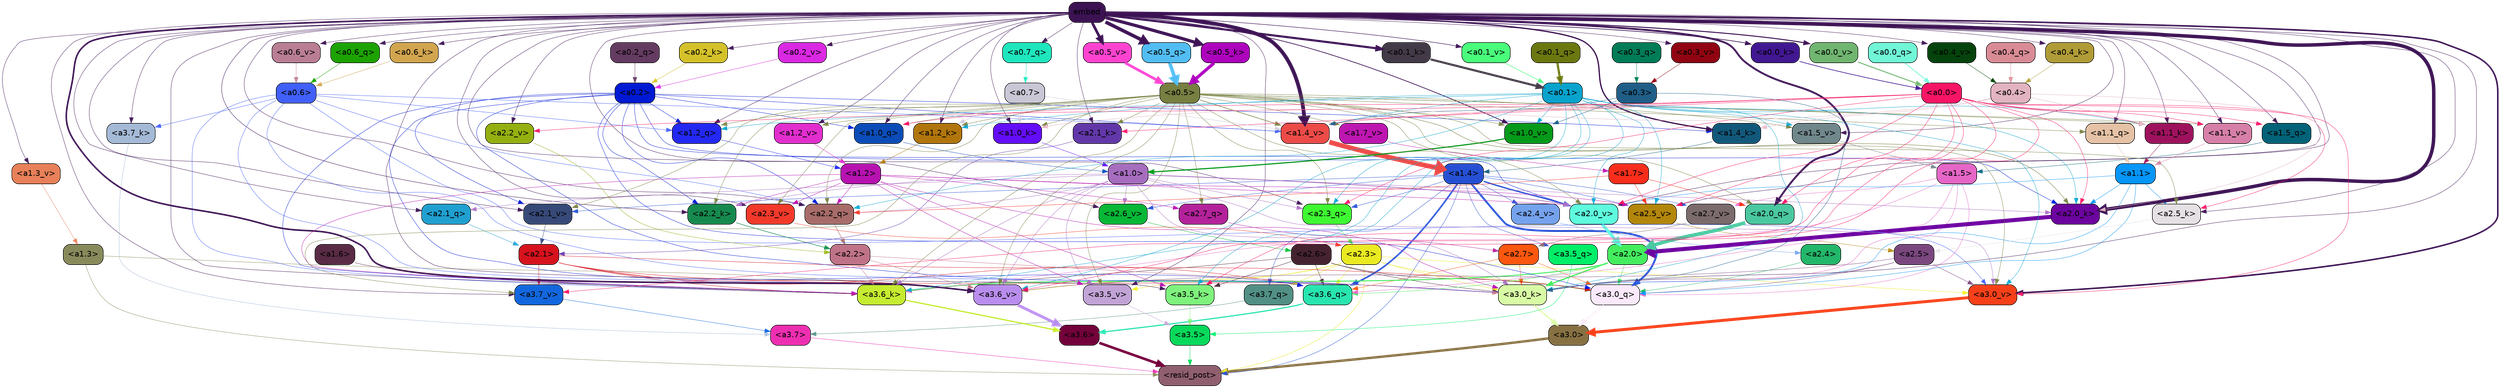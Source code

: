 strict digraph "" {
	graph [bgcolor=transparent,
		layout=dot,
		overlap=false,
		splines=true
	];
	"<a3.7>"	[color=black,
		fillcolor="#ee2eb1",
		fontname=Helvetica,
		shape=box,
		style="filled, rounded"];
	"<resid_post>"	[color=black,
		fillcolor="#8f5e6f",
		fontname=Helvetica,
		shape=box,
		style="filled, rounded"];
	"<a3.7>" -> "<resid_post>"	[color="#ee2eb1",
		penwidth=0.6239100098609924];
	"<a3.6>"	[color=black,
		fillcolor="#73023b",
		fontname=Helvetica,
		shape=box,
		style="filled, rounded"];
	"<a3.6>" -> "<resid_post>"	[color="#73023b",
		penwidth=4.569062113761902];
	"<a3.5>"	[color=black,
		fillcolor="#08d95b",
		fontname=Helvetica,
		shape=box,
		style="filled, rounded"];
	"<a3.5>" -> "<resid_post>"	[color="#08d95b",
		penwidth=0.6];
	"<a3.0>"	[color=black,
		fillcolor="#877143",
		fontname=Helvetica,
		shape=box,
		style="filled, rounded"];
	"<a3.0>" -> "<resid_post>"	[color="#877143",
		penwidth=4.283544182777405];
	"<a2.3>"	[color=black,
		fillcolor="#eaea22",
		fontname=Helvetica,
		shape=box,
		style="filled, rounded"];
	"<a2.3>" -> "<resid_post>"	[color="#eaea22",
		penwidth=0.6];
	"<a3.7_q>"	[color=black,
		fillcolor="#528f84",
		fontname=Helvetica,
		shape=box,
		style="filled, rounded"];
	"<a2.3>" -> "<a3.7_q>"	[color="#eaea22",
		penwidth=0.6];
	"<a3.6_q>"	[color=black,
		fillcolor="#28e5af",
		fontname=Helvetica,
		shape=box,
		style="filled, rounded"];
	"<a2.3>" -> "<a3.6_q>"	[color="#eaea22",
		penwidth=0.6];
	"<a3.0_q>"	[color=black,
		fillcolor="#fae8fb",
		fontname=Helvetica,
		shape=box,
		style="filled, rounded"];
	"<a2.3>" -> "<a3.0_q>"	[color="#eaea22",
		penwidth=0.6];
	"<a3.0_k>"	[color=black,
		fillcolor="#d8fba5",
		fontname=Helvetica,
		shape=box,
		style="filled, rounded"];
	"<a2.3>" -> "<a3.0_k>"	[color="#eaea22",
		penwidth=0.6];
	"<a3.6_v>"	[color=black,
		fillcolor="#b98ded",
		fontname=Helvetica,
		shape=box,
		style="filled, rounded"];
	"<a2.3>" -> "<a3.6_v>"	[color="#eaea22",
		penwidth=0.6];
	"<a3.5_v>"	[color=black,
		fillcolor="#c2a3d6",
		fontname=Helvetica,
		shape=box,
		style="filled, rounded"];
	"<a2.3>" -> "<a3.5_v>"	[color="#eaea22",
		penwidth=0.6];
	"<a3.0_v>"	[color=black,
		fillcolor="#f74019",
		fontname=Helvetica,
		shape=box,
		style="filled, rounded"];
	"<a2.3>" -> "<a3.0_v>"	[color="#eaea22",
		penwidth=0.6];
	"<a1.4>"	[color=black,
		fillcolor="#2650d4",
		fontname=Helvetica,
		shape=box,
		style="filled, rounded"];
	"<a1.4>" -> "<resid_post>"	[color="#2650d4",
		penwidth=0.6];
	"<a1.4>" -> "<a3.7_q>"	[color="#2650d4",
		penwidth=0.6];
	"<a1.4>" -> "<a3.6_q>"	[color="#2650d4",
		penwidth=2.7934007048606873];
	"<a3.5_q>"	[color=black,
		fillcolor="#01ee68",
		fontname=Helvetica,
		shape=box,
		style="filled, rounded"];
	"<a1.4>" -> "<a3.5_q>"	[color="#2650d4",
		penwidth=0.6];
	"<a1.4>" -> "<a3.0_q>"	[color="#2650d4",
		penwidth=3.340754985809326];
	"<a2.3_q>"	[color=black,
		fillcolor="#3ef832",
		fontname=Helvetica,
		shape=box,
		style="filled, rounded"];
	"<a1.4>" -> "<a2.3_q>"	[color="#2650d4",
		penwidth=0.6];
	"<a2.7_v>"	[color=black,
		fillcolor="#7b6b6d",
		fontname=Helvetica,
		shape=box,
		style="filled, rounded"];
	"<a1.4>" -> "<a2.7_v>"	[color="#2650d4",
		penwidth=0.6];
	"<a2.6_v>"	[color=black,
		fillcolor="#08b736",
		fontname=Helvetica,
		shape=box,
		style="filled, rounded"];
	"<a1.4>" -> "<a2.6_v>"	[color="#2650d4",
		penwidth=0.6];
	"<a2.5_v>"	[color=black,
		fillcolor="#b3860c",
		fontname=Helvetica,
		shape=box,
		style="filled, rounded"];
	"<a1.4>" -> "<a2.5_v>"	[color="#2650d4",
		penwidth=0.6];
	"<a2.4_v>"	[color=black,
		fillcolor="#75a2ed",
		fontname=Helvetica,
		shape=box,
		style="filled, rounded"];
	"<a1.4>" -> "<a2.4_v>"	[color="#2650d4",
		penwidth=0.6];
	"<a2.1_v>"	[color=black,
		fillcolor="#374978",
		fontname=Helvetica,
		shape=box,
		style="filled, rounded"];
	"<a1.4>" -> "<a2.1_v>"	[color="#2650d4",
		penwidth=0.6];
	"<a2.0_v>"	[color=black,
		fillcolor="#5efbde",
		fontname=Helvetica,
		shape=box,
		style="filled, rounded"];
	"<a1.4>" -> "<a2.0_v>"	[color="#2650d4",
		penwidth=2.268759250640869];
	"<a1.3>"	[color=black,
		fillcolor="#888a5b",
		fontname=Helvetica,
		shape=box,
		style="filled, rounded"];
	"<a1.3>" -> "<resid_post>"	[color="#888a5b",
		penwidth=0.6];
	"<a1.3>" -> "<a3.6_v>"	[color="#888a5b",
		penwidth=0.6];
	"<a3.7_q>" -> "<a3.7>"	[color="#528f84",
		penwidth=0.6];
	"<a3.6_q>" -> "<a3.6>"	[color="#28e5af",
		penwidth=2.0347584784030914];
	"<a3.5_q>" -> "<a3.5>"	[color="#01ee68",
		penwidth=0.6];
	"<a3.0_q>" -> "<a3.0>"	[color="#fae8fb",
		penwidth=2.8635367155075073];
	"<a3.7_k>"	[color=black,
		fillcolor="#a4b9d6",
		fontname=Helvetica,
		shape=box,
		style="filled, rounded"];
	"<a3.7_k>" -> "<a3.7>"	[color="#a4b9d6",
		penwidth=0.6];
	"<a3.6_k>"	[color=black,
		fillcolor="#c6ec31",
		fontname=Helvetica,
		shape=box,
		style="filled, rounded"];
	"<a3.6_k>" -> "<a3.6>"	[color="#c6ec31",
		penwidth=2.1760786175727844];
	"<a3.5_k>"	[color=black,
		fillcolor="#7ef27c",
		fontname=Helvetica,
		shape=box,
		style="filled, rounded"];
	"<a3.5_k>" -> "<a3.5>"	[color="#7ef27c",
		penwidth=0.6];
	"<a3.0_k>" -> "<a3.0>"	[color="#d8fba5",
		penwidth=2.632905662059784];
	"<a3.7_v>"	[color=black,
		fillcolor="#1267de",
		fontname=Helvetica,
		shape=box,
		style="filled, rounded"];
	"<a3.7_v>" -> "<a3.7>"	[color="#1267de",
		penwidth=0.6];
	"<a3.6_v>" -> "<a3.6>"	[color="#b98ded",
		penwidth=4.981305837631226];
	"<a3.5_v>" -> "<a3.5>"	[color="#c2a3d6",
		penwidth=0.6];
	"<a3.0_v>" -> "<a3.0>"	[color="#f74019",
		penwidth=5.168330669403076];
	"<a2.7>"	[color=black,
		fillcolor="#fb570e",
		fontname=Helvetica,
		shape=box,
		style="filled, rounded"];
	"<a2.7>" -> "<a3.6_q>"	[color="#fb570e",
		penwidth=0.6];
	"<a2.7>" -> "<a3.0_q>"	[color="#fb570e",
		penwidth=0.6];
	"<a2.7>" -> "<a3.0_k>"	[color="#fb570e",
		penwidth=0.6];
	"<a2.6>"	[color=black,
		fillcolor="#45222f",
		fontname=Helvetica,
		shape=box,
		style="filled, rounded"];
	"<a2.6>" -> "<a3.6_q>"	[color="#45222f",
		penwidth=0.6];
	"<a2.6>" -> "<a3.0_q>"	[color="#45222f",
		penwidth=0.6];
	"<a2.6>" -> "<a3.6_k>"	[color="#45222f",
		penwidth=0.6];
	"<a2.6>" -> "<a3.5_k>"	[color="#45222f",
		penwidth=0.6];
	"<a2.6>" -> "<a3.0_k>"	[color="#45222f",
		penwidth=0.6];
	"<a2.1>"	[color=black,
		fillcolor="#d6121d",
		fontname=Helvetica,
		shape=box,
		style="filled, rounded"];
	"<a2.1>" -> "<a3.6_q>"	[color="#d6121d",
		penwidth=0.6];
	"<a2.1>" -> "<a3.0_q>"	[color="#d6121d",
		penwidth=0.6];
	"<a2.1>" -> "<a3.6_k>"	[color="#d6121d",
		penwidth=0.6];
	"<a2.1>" -> "<a3.0_k>"	[color="#d6121d",
		penwidth=0.6];
	"<a2.1>" -> "<a3.7_v>"	[color="#d6121d",
		penwidth=0.6];
	"<a2.1>" -> "<a3.6_v>"	[color="#d6121d",
		penwidth=0.6];
	"<a2.0>"	[color=black,
		fillcolor="#44ec5e",
		fontname=Helvetica,
		shape=box,
		style="filled, rounded"];
	"<a2.0>" -> "<a3.6_q>"	[color="#44ec5e",
		penwidth=0.6];
	"<a2.0>" -> "<a3.0_q>"	[color="#44ec5e",
		penwidth=0.6];
	"<a2.0>" -> "<a3.6_k>"	[color="#44ec5e",
		penwidth=1.6382827460765839];
	"<a2.0>" -> "<a3.0_k>"	[color="#44ec5e",
		penwidth=2.161143198609352];
	"<a1.5>"	[color=black,
		fillcolor="#e566c6",
		fontname=Helvetica,
		shape=box,
		style="filled, rounded"];
	"<a1.5>" -> "<a3.6_q>"	[color="#e566c6",
		penwidth=0.6];
	"<a1.5>" -> "<a3.0_q>"	[color="#e566c6",
		penwidth=0.6];
	"<a1.5>" -> "<a3.6_k>"	[color="#e566c6",
		penwidth=0.6];
	"<a1.5>" -> "<a3.0_k>"	[color="#e566c6",
		penwidth=0.6];
	"<a1.5>" -> "<a2.7_v>"	[color="#e566c6",
		penwidth=0.6];
	"<a0.2>"	[color=black,
		fillcolor="#0019d3",
		fontname=Helvetica,
		shape=box,
		style="filled, rounded"];
	"<a0.2>" -> "<a3.6_q>"	[color="#0019d3",
		penwidth=0.6];
	"<a0.2>" -> "<a3.0_q>"	[color="#0019d3",
		penwidth=0.6];
	"<a0.2>" -> "<a3.6_k>"	[color="#0019d3",
		penwidth=0.6];
	"<a0.2>" -> "<a3.0_k>"	[color="#0019d3",
		penwidth=0.6];
	"<a2.2_q>"	[color=black,
		fillcolor="#a76c69",
		fontname=Helvetica,
		shape=box,
		style="filled, rounded"];
	"<a0.2>" -> "<a2.2_q>"	[color="#0019d3",
		penwidth=0.6];
	"<a2.2_k>"	[color=black,
		fillcolor="#168a4e",
		fontname=Helvetica,
		shape=box,
		style="filled, rounded"];
	"<a0.2>" -> "<a2.2_k>"	[color="#0019d3",
		penwidth=0.6];
	"<a2.0_k>"	[color=black,
		fillcolor="#6c049f",
		fontname=Helvetica,
		shape=box,
		style="filled, rounded"];
	"<a0.2>" -> "<a2.0_k>"	[color="#0019d3",
		penwidth=0.6];
	"<a0.2>" -> "<a2.1_v>"	[color="#0019d3",
		penwidth=0.6];
	"<a0.2>" -> "<a2.0_v>"	[color="#0019d3",
		penwidth=0.6];
	"<a1.2_q>"	[color=black,
		fillcolor="#2328f2",
		fontname=Helvetica,
		shape=box,
		style="filled, rounded"];
	"<a0.2>" -> "<a1.2_q>"	[color="#0019d3",
		penwidth=0.6];
	"<a1.0_q>"	[color=black,
		fillcolor="#0b4cb8",
		fontname=Helvetica,
		shape=box,
		style="filled, rounded"];
	"<a0.2>" -> "<a1.0_q>"	[color="#0019d3",
		penwidth=0.6];
	"<a1.4_k>"	[color=black,
		fillcolor="#12587b",
		fontname=Helvetica,
		shape=box,
		style="filled, rounded"];
	"<a0.2>" -> "<a1.4_k>"	[color="#0019d3",
		penwidth=0.6];
	"<a1.4_v>"	[color=black,
		fillcolor="#ec4b48",
		fontname=Helvetica,
		shape=box,
		style="filled, rounded"];
	"<a0.2>" -> "<a1.4_v>"	[color="#0019d3",
		penwidth=0.6];
	"<a2.5>"	[color=black,
		fillcolor="#7a477f",
		fontname=Helvetica,
		shape=box,
		style="filled, rounded"];
	"<a2.5>" -> "<a3.0_q>"	[color="#7a477f",
		penwidth=0.6];
	"<a2.5>" -> "<a3.0_k>"	[color="#7a477f",
		penwidth=0.6];
	"<a2.5>" -> "<a3.6_v>"	[color="#7a477f",
		penwidth=0.6];
	"<a2.5>" -> "<a3.0_v>"	[color="#7a477f",
		penwidth=0.6];
	"<a2.4>"	[color=black,
		fillcolor="#22b76a",
		fontname=Helvetica,
		shape=box,
		style="filled, rounded"];
	"<a2.4>" -> "<a3.0_q>"	[color="#22b76a",
		penwidth=0.6];
	"<a1.1>"	[color=black,
		fillcolor="#0695f8",
		fontname=Helvetica,
		shape=box,
		style="filled, rounded"];
	"<a1.1>" -> "<a3.0_q>"	[color="#0695f8",
		penwidth=0.6];
	"<a1.1>" -> "<a3.0_k>"	[color="#0695f8",
		penwidth=0.6];
	"<a2.5_k>"	[color=black,
		fillcolor="#e5e0e3",
		fontname=Helvetica,
		shape=box,
		style="filled, rounded"];
	"<a1.1>" -> "<a2.5_k>"	[color="#0695f8",
		penwidth=0.6];
	"<a1.1>" -> "<a2.0_k>"	[color="#0695f8",
		penwidth=0.6];
	"<a1.1>" -> "<a2.0_v>"	[color="#0695f8",
		penwidth=0.6];
	"<a0.6>"	[color=black,
		fillcolor="#415ff9",
		fontname=Helvetica,
		shape=box,
		style="filled, rounded"];
	"<a0.6>" -> "<a3.7_k>"	[color="#415ff9",
		penwidth=0.6];
	"<a0.6>" -> "<a3.6_k>"	[color="#415ff9",
		penwidth=0.6];
	"<a0.6>" -> "<a3.0_k>"	[color="#415ff9",
		penwidth=0.6];
	"<a0.6>" -> "<a3.6_v>"	[color="#415ff9",
		penwidth=0.6];
	"<a0.6>" -> "<a3.0_v>"	[color="#415ff9",
		penwidth=0.6];
	"<a0.6>" -> "<a2.2_q>"	[color="#415ff9",
		penwidth=0.6];
	"<a0.6>" -> "<a1.2_q>"	[color="#415ff9",
		penwidth=0.6];
	"<a0.6>" -> "<a1.4_v>"	[color="#415ff9",
		penwidth=0.6];
	embed	[color=black,
		fillcolor="#3c1253",
		fontname=Helvetica,
		shape=box,
		style="filled, rounded"];
	embed -> "<a3.7_k>"	[color="#3c1253",
		penwidth=0.6];
	embed -> "<a3.6_k>"	[color="#3c1253",
		penwidth=0.6];
	embed -> "<a3.5_k>"	[color="#3c1253",
		penwidth=0.6];
	embed -> "<a3.0_k>"	[color="#3c1253",
		penwidth=0.6];
	embed -> "<a3.7_v>"	[color="#3c1253",
		penwidth=0.6];
	embed -> "<a3.6_v>"	[color="#3c1253",
		penwidth=2.7825746536254883];
	embed -> "<a3.5_v>"	[color="#3c1253",
		penwidth=0.6];
	embed -> "<a3.0_v>"	[color="#3c1253",
		penwidth=2.6950180530548096];
	embed -> "<a2.3_q>"	[color="#3c1253",
		penwidth=0.6];
	embed -> "<a2.2_q>"	[color="#3c1253",
		penwidth=0.6];
	"<a2.1_q>"	[color=black,
		fillcolor="#20a0d0",
		fontname=Helvetica,
		shape=box,
		style="filled, rounded"];
	embed -> "<a2.1_q>"	[color="#3c1253",
		penwidth=0.6];
	"<a2.0_q>"	[color=black,
		fillcolor="#4ac8a0",
		fontname=Helvetica,
		shape=box,
		style="filled, rounded"];
	embed -> "<a2.0_q>"	[color="#3c1253",
		penwidth=3.305941343307495];
	embed -> "<a2.5_k>"	[color="#3c1253",
		penwidth=0.6];
	embed -> "<a2.2_k>"	[color="#3c1253",
		penwidth=0.6698317527770996];
	"<a2.1_k>"	[color=black,
		fillcolor="#6237a9",
		fontname=Helvetica,
		shape=box,
		style="filled, rounded"];
	embed -> "<a2.1_k>"	[color="#3c1253",
		penwidth=0.6];
	embed -> "<a2.0_k>"	[color="#3c1253",
		penwidth=6.12570995092392];
	embed -> "<a2.6_v>"	[color="#3c1253",
		penwidth=0.6];
	embed -> "<a2.5_v>"	[color="#3c1253",
		penwidth=0.6];
	"<a2.3_v>"	[color=black,
		fillcolor="#f2392a",
		fontname=Helvetica,
		shape=box,
		style="filled, rounded"];
	embed -> "<a2.3_v>"	[color="#3c1253",
		penwidth=0.6];
	"<a2.2_v>"	[color=black,
		fillcolor="#94af10",
		fontname=Helvetica,
		shape=box,
		style="filled, rounded"];
	embed -> "<a2.2_v>"	[color="#3c1253",
		penwidth=0.6];
	embed -> "<a2.1_v>"	[color="#3c1253",
		penwidth=0.6];
	embed -> "<a2.0_v>"	[color="#3c1253",
		penwidth=0.6];
	"<a1.5_q>"	[color=black,
		fillcolor="#016278",
		fontname=Helvetica,
		shape=box,
		style="filled, rounded"];
	embed -> "<a1.5_q>"	[color="#3c1253",
		penwidth=0.6];
	embed -> "<a1.2_q>"	[color="#3c1253",
		penwidth=0.6087074279785156];
	"<a1.1_q>"	[color=black,
		fillcolor="#e5c2a5",
		fontname=Helvetica,
		shape=box,
		style="filled, rounded"];
	embed -> "<a1.1_q>"	[color="#3c1253",
		penwidth=0.6];
	embed -> "<a1.0_q>"	[color="#3c1253",
		penwidth=0.6];
	embed -> "<a1.4_k>"	[color="#3c1253",
		penwidth=2.1858973503112793];
	"<a1.2_k>"	[color=black,
		fillcolor="#b0750c",
		fontname=Helvetica,
		shape=box,
		style="filled, rounded"];
	embed -> "<a1.2_k>"	[color="#3c1253",
		penwidth=0.6];
	"<a1.1_k>"	[color=black,
		fillcolor="#9e125d",
		fontname=Helvetica,
		shape=box,
		style="filled, rounded"];
	embed -> "<a1.1_k>"	[color="#3c1253",
		penwidth=0.6];
	"<a1.0_k>"	[color=black,
		fillcolor="#630df8",
		fontname=Helvetica,
		shape=box,
		style="filled, rounded"];
	embed -> "<a1.0_k>"	[color="#3c1253",
		penwidth=0.6];
	"<a1.5_v>"	[color=black,
		fillcolor="#70878b",
		fontname=Helvetica,
		shape=box,
		style="filled, rounded"];
	embed -> "<a1.5_v>"	[color="#3c1253",
		penwidth=0.6];
	embed -> "<a1.4_v>"	[color="#3c1253",
		penwidth=6.590077131986618];
	"<a1.3_v>"	[color=black,
		fillcolor="#e88059",
		fontname=Helvetica,
		shape=box,
		style="filled, rounded"];
	embed -> "<a1.3_v>"	[color="#3c1253",
		penwidth=0.6];
	"<a1.2_v>"	[color=black,
		fillcolor="#e22ece",
		fontname=Helvetica,
		shape=box,
		style="filled, rounded"];
	embed -> "<a1.2_v>"	[color="#3c1253",
		penwidth=0.6];
	"<a1.1_v>"	[color=black,
		fillcolor="#d67fa8",
		fontname=Helvetica,
		shape=box,
		style="filled, rounded"];
	embed -> "<a1.1_v>"	[color="#3c1253",
		penwidth=0.6];
	"<a1.0_v>"	[color=black,
		fillcolor="#059a19",
		fontname=Helvetica,
		shape=box,
		style="filled, rounded"];
	embed -> "<a1.0_v>"	[color="#3c1253",
		penwidth=1.2076449394226074];
	"<a0.7_q>"	[color=black,
		fillcolor="#1ee6bd",
		fontname=Helvetica,
		shape=box,
		style="filled, rounded"];
	embed -> "<a0.7_q>"	[color="#3c1253",
		penwidth=0.6];
	"<a0.6_q>"	[color=black,
		fillcolor="#1ca301",
		fontname=Helvetica,
		shape=box,
		style="filled, rounded"];
	embed -> "<a0.6_q>"	[color="#3c1253",
		penwidth=0.6];
	"<a0.5_q>"	[color=black,
		fillcolor="#52bdf2",
		fontname=Helvetica,
		shape=box,
		style="filled, rounded"];
	embed -> "<a0.5_q>"	[color="#3c1253",
		penwidth=6.156635761260986];
	"<a0.6_k>"	[color=black,
		fillcolor="#d2a54f",
		fontname=Helvetica,
		shape=box,
		style="filled, rounded"];
	embed -> "<a0.6_k>"	[color="#3c1253",
		penwidth=0.6];
	"<a0.5_k>"	[color=black,
		fillcolor="#ad03bd",
		fontname=Helvetica,
		shape=box,
		style="filled, rounded"];
	embed -> "<a0.5_k>"	[color="#3c1253",
		penwidth=5.610821008682251];
	"<a0.4_k>"	[color=black,
		fillcolor="#b09c37",
		fontname=Helvetica,
		shape=box,
		style="filled, rounded"];
	embed -> "<a0.4_k>"	[color="#3c1253",
		penwidth=0.6];
	"<a0.2_k>"	[color=black,
		fillcolor="#d4c12a",
		fontname=Helvetica,
		shape=box,
		style="filled, rounded"];
	embed -> "<a0.2_k>"	[color="#3c1253",
		penwidth=0.6];
	"<a0.1_k>"	[color=black,
		fillcolor="#433a47",
		fontname=Helvetica,
		shape=box,
		style="filled, rounded"];
	embed -> "<a0.1_k>"	[color="#3c1253",
		penwidth=3.7429871559143066];
	"<a0.0_k>"	[color=black,
		fillcolor="#411792",
		fontname=Helvetica,
		shape=box,
		style="filled, rounded"];
	embed -> "<a0.0_k>"	[color="#3c1253",
		penwidth=1.106738567352295];
	"<a0.6_v>"	[color=black,
		fillcolor="#ba7e94",
		fontname=Helvetica,
		shape=box,
		style="filled, rounded"];
	embed -> "<a0.6_v>"	[color="#3c1253",
		penwidth=0.6];
	"<a0.5_v>"	[color=black,
		fillcolor="#fe43d0",
		fontname=Helvetica,
		shape=box,
		style="filled, rounded"];
	embed -> "<a0.5_v>"	[color="#3c1253",
		penwidth=4.663905620574951];
	"<a0.4_v>"	[color=black,
		fillcolor="#05430c",
		fontname=Helvetica,
		shape=box,
		style="filled, rounded"];
	embed -> "<a0.4_v>"	[color="#3c1253",
		penwidth=0.6];
	"<a0.3_v>"	[color=black,
		fillcolor="#900511",
		fontname=Helvetica,
		shape=box,
		style="filled, rounded"];
	embed -> "<a0.3_v>"	[color="#3c1253",
		penwidth=0.6];
	"<a0.2_v>"	[color=black,
		fillcolor="#da28e3",
		fontname=Helvetica,
		shape=box,
		style="filled, rounded"];
	embed -> "<a0.2_v>"	[color="#3c1253",
		penwidth=0.6];
	"<a0.1_v>"	[color=black,
		fillcolor="#49fd7b",
		fontname=Helvetica,
		shape=box,
		style="filled, rounded"];
	embed -> "<a0.1_v>"	[color="#3c1253",
		penwidth=0.8192043304443359];
	"<a0.0_v>"	[color=black,
		fillcolor="#70b570",
		fontname=Helvetica,
		shape=box,
		style="filled, rounded"];
	embed -> "<a0.0_v>"	[color="#3c1253",
		penwidth=1.706191062927246];
	"<a2.2>"	[color=black,
		fillcolor="#c07388",
		fontname=Helvetica,
		shape=box,
		style="filled, rounded"];
	"<a2.2>" -> "<a3.6_k>"	[color="#c07388",
		penwidth=0.6];
	"<a2.2>" -> "<a3.0_k>"	[color="#c07388",
		penwidth=0.6];
	"<a2.2>" -> "<a3.6_v>"	[color="#c07388",
		penwidth=0.6];
	"<a1.6>"	[color=black,
		fillcolor="#592b45",
		fontname=Helvetica,
		shape=box,
		style="filled, rounded"];
	"<a1.6>" -> "<a3.6_k>"	[color="#592b45",
		penwidth=0.6];
	"<a1.2>"	[color=black,
		fillcolor="#b712b0",
		fontname=Helvetica,
		shape=box,
		style="filled, rounded"];
	"<a1.2>" -> "<a3.6_k>"	[color="#b712b0",
		penwidth=0.6];
	"<a1.2>" -> "<a3.5_k>"	[color="#b712b0",
		penwidth=0.6];
	"<a1.2>" -> "<a3.0_k>"	[color="#b712b0",
		penwidth=0.6];
	"<a1.2>" -> "<a3.5_v>"	[color="#b712b0",
		penwidth=0.6];
	"<a2.7_q>"	[color=black,
		fillcolor="#b4229b",
		fontname=Helvetica,
		shape=box,
		style="filled, rounded"];
	"<a1.2>" -> "<a2.7_q>"	[color="#b712b0",
		penwidth=0.6];
	"<a1.2>" -> "<a2.2_q>"	[color="#b712b0",
		penwidth=0.6];
	"<a1.2>" -> "<a2.2_k>"	[color="#b712b0",
		penwidth=0.6];
	"<a1.2>" -> "<a2.5_v>"	[color="#b712b0",
		penwidth=0.6];
	"<a1.2>" -> "<a2.3_v>"	[color="#b712b0",
		penwidth=0.6];
	"<a1.2>" -> "<a2.0_v>"	[color="#b712b0",
		penwidth=0.6];
	"<a1.0>"	[color=black,
		fillcolor="#a66dbf",
		fontname=Helvetica,
		shape=box,
		style="filled, rounded"];
	"<a1.0>" -> "<a3.6_k>"	[color="#a66dbf",
		penwidth=0.6];
	"<a1.0>" -> "<a3.0_k>"	[color="#a66dbf",
		penwidth=0.6];
	"<a1.0>" -> "<a3.6_v>"	[color="#a66dbf",
		penwidth=0.6];
	"<a1.0>" -> "<a3.5_v>"	[color="#a66dbf",
		penwidth=0.6];
	"<a1.0>" -> "<a3.0_v>"	[color="#a66dbf",
		penwidth=0.6];
	"<a1.0>" -> "<a2.3_q>"	[color="#a66dbf",
		penwidth=0.6];
	"<a1.0>" -> "<a2.2_q>"	[color="#a66dbf",
		penwidth=0.6];
	"<a1.0>" -> "<a2.1_q>"	[color="#a66dbf",
		penwidth=0.6];
	"<a1.0>" -> "<a2.2_k>"	[color="#a66dbf",
		penwidth=0.6];
	"<a1.0>" -> "<a2.0_k>"	[color="#a66dbf",
		penwidth=0.6];
	"<a1.0>" -> "<a2.6_v>"	[color="#a66dbf",
		penwidth=0.6];
	"<a1.0>" -> "<a2.0_v>"	[color="#a66dbf",
		penwidth=1.2213096618652344];
	"<a0.5>"	[color=black,
		fillcolor="#777f41",
		fontname=Helvetica,
		shape=box,
		style="filled, rounded"];
	"<a0.5>" -> "<a3.6_k>"	[color="#777f41",
		penwidth=0.6];
	"<a0.5>" -> "<a3.7_v>"	[color="#777f41",
		penwidth=0.6];
	"<a0.5>" -> "<a3.6_v>"	[color="#777f41",
		penwidth=0.6];
	"<a0.5>" -> "<a3.5_v>"	[color="#777f41",
		penwidth=0.6];
	"<a0.5>" -> "<a3.0_v>"	[color="#777f41",
		penwidth=0.6];
	"<a0.5>" -> "<a2.7_q>"	[color="#777f41",
		penwidth=0.6];
	"<a0.5>" -> "<a2.3_q>"	[color="#777f41",
		penwidth=0.6];
	"<a0.5>" -> "<a2.2_q>"	[color="#777f41",
		penwidth=0.6];
	"<a0.5>" -> "<a2.0_q>"	[color="#777f41",
		penwidth=0.6];
	"<a0.5>" -> "<a2.5_k>"	[color="#777f41",
		penwidth=0.6];
	"<a0.5>" -> "<a2.2_k>"	[color="#777f41",
		penwidth=0.6];
	"<a0.5>" -> "<a2.1_k>"	[color="#777f41",
		penwidth=0.6];
	"<a0.5>" -> "<a2.0_k>"	[color="#777f41",
		penwidth=0.6900839805603027];
	"<a0.5>" -> "<a2.3_v>"	[color="#777f41",
		penwidth=0.6];
	"<a0.5>" -> "<a2.1_v>"	[color="#777f41",
		penwidth=0.6];
	"<a0.5>" -> "<a2.0_v>"	[color="#777f41",
		penwidth=0.6];
	"<a0.5>" -> "<a1.2_q>"	[color="#777f41",
		penwidth=0.6];
	"<a0.5>" -> "<a1.1_q>"	[color="#777f41",
		penwidth=0.6];
	"<a0.5>" -> "<a1.0_q>"	[color="#777f41",
		penwidth=0.6];
	"<a0.5>" -> "<a1.2_k>"	[color="#777f41",
		penwidth=0.6];
	"<a0.5>" -> "<a1.1_k>"	[color="#777f41",
		penwidth=0.6];
	"<a0.5>" -> "<a1.0_k>"	[color="#777f41",
		penwidth=0.6];
	"<a1.7_v>"	[color=black,
		fillcolor="#be16b1",
		fontname=Helvetica,
		shape=box,
		style="filled, rounded"];
	"<a0.5>" -> "<a1.7_v>"	[color="#777f41",
		penwidth=0.6];
	"<a0.5>" -> "<a1.5_v>"	[color="#777f41",
		penwidth=0.6];
	"<a0.5>" -> "<a1.4_v>"	[color="#777f41",
		penwidth=0.9985027313232422];
	"<a0.5>" -> "<a1.2_v>"	[color="#777f41",
		penwidth=0.6];
	"<a0.5>" -> "<a1.1_v>"	[color="#777f41",
		penwidth=0.6];
	"<a0.5>" -> "<a1.0_v>"	[color="#777f41",
		penwidth=0.6];
	"<a0.1>"	[color=black,
		fillcolor="#08a3cd",
		fontname=Helvetica,
		shape=box,
		style="filled, rounded"];
	"<a0.1>" -> "<a3.6_k>"	[color="#08a3cd",
		penwidth=0.6];
	"<a0.1>" -> "<a3.5_k>"	[color="#08a3cd",
		penwidth=0.6];
	"<a0.1>" -> "<a3.0_k>"	[color="#08a3cd",
		penwidth=0.6];
	"<a0.1>" -> "<a3.6_v>"	[color="#08a3cd",
		penwidth=0.6];
	"<a0.1>" -> "<a3.0_v>"	[color="#08a3cd",
		penwidth=0.6];
	"<a0.1>" -> "<a2.3_q>"	[color="#08a3cd",
		penwidth=0.6];
	"<a0.1>" -> "<a2.2_q>"	[color="#08a3cd",
		penwidth=0.6];
	"<a0.1>" -> "<a2.0_k>"	[color="#08a3cd",
		penwidth=0.6];
	"<a0.1>" -> "<a2.5_v>"	[color="#08a3cd",
		penwidth=0.6];
	"<a0.1>" -> "<a2.0_v>"	[color="#08a3cd",
		penwidth=0.6];
	"<a0.1>" -> "<a1.2_q>"	[color="#08a3cd",
		penwidth=0.6218185424804688];
	"<a0.1>" -> "<a1.2_k>"	[color="#08a3cd",
		penwidth=0.6];
	"<a0.1>" -> "<a1.1_k>"	[color="#08a3cd",
		penwidth=0.6];
	"<a0.1>" -> "<a1.5_v>"	[color="#08a3cd",
		penwidth=0.6];
	"<a0.1>" -> "<a1.4_v>"	[color="#08a3cd",
		penwidth=0.6];
	"<a0.1>" -> "<a1.0_v>"	[color="#08a3cd",
		penwidth=0.6];
	"<a0.0>"	[color=black,
		fillcolor="#f71464",
		fontname=Helvetica,
		shape=box,
		style="filled, rounded"];
	"<a0.0>" -> "<a3.5_k>"	[color="#f71464",
		penwidth=0.6];
	"<a0.0>" -> "<a3.7_v>"	[color="#f71464",
		penwidth=0.6];
	"<a0.0>" -> "<a3.6_v>"	[color="#f71464",
		penwidth=0.6];
	"<a0.0>" -> "<a3.0_v>"	[color="#f71464",
		penwidth=0.6];
	"<a0.0>" -> "<a2.3_q>"	[color="#f71464",
		penwidth=0.6];
	"<a0.0>" -> "<a2.0_q>"	[color="#f71464",
		penwidth=0.6];
	"<a0.0>" -> "<a2.5_k>"	[color="#f71464",
		penwidth=0.6];
	"<a0.0>" -> "<a2.1_k>"	[color="#f71464",
		penwidth=0.6];
	"<a0.0>" -> "<a2.0_k>"	[color="#f71464",
		penwidth=0.6];
	"<a0.0>" -> "<a2.5_v>"	[color="#f71464",
		penwidth=0.6];
	"<a0.0>" -> "<a2.2_v>"	[color="#f71464",
		penwidth=0.6];
	"<a0.0>" -> "<a2.0_v>"	[color="#f71464",
		penwidth=0.6];
	"<a0.0>" -> "<a1.5_q>"	[color="#f71464",
		penwidth=0.6];
	"<a0.0>" -> "<a1.0_q>"	[color="#f71464",
		penwidth=0.6];
	"<a0.0>" -> "<a1.1_k>"	[color="#f71464",
		penwidth=0.6];
	"<a0.0>" -> "<a1.4_v>"	[color="#f71464",
		penwidth=0.6];
	"<a0.0>" -> "<a1.1_v>"	[color="#f71464",
		penwidth=0.6];
	"<a0.3>"	[color=black,
		fillcolor="#1f5e87",
		fontname=Helvetica,
		shape=box,
		style="filled, rounded"];
	"<a0.3>" -> "<a3.0_k>"	[color="#1f5e87",
		penwidth=0.6];
	"<a0.3>" -> "<a1.4_v>"	[color="#1f5e87",
		penwidth=0.6];
	"<a0.3>" -> "<a1.0_v>"	[color="#1f5e87",
		penwidth=0.6];
	"<a2.7_q>" -> "<a2.7>"	[color="#b4229b",
		penwidth=0.6];
	"<a2.3_q>" -> "<a2.3>"	[color="#3ef832",
		penwidth=0.6];
	"<a2.2_q>" -> "<a2.2>"	[color="#a76c69",
		penwidth=0.7553567886352539];
	"<a2.1_q>" -> "<a2.1>"	[color="#20a0d0",
		penwidth=0.6];
	"<a2.0_q>" -> "<a2.0>"	[color="#4ac8a0",
		penwidth=6.256794691085815];
	"<a2.5_k>" -> "<a2.5>"	[color="#e5e0e3",
		penwidth=0.6];
	"<a2.2_k>" -> "<a2.2>"	[color="#168a4e",
		penwidth=0.8854708671569824];
	"<a2.1_k>" -> "<a2.1>"	[color="#6237a9",
		penwidth=0.6];
	"<a2.0_k>" -> "<a2.0>"	[color="#6c049f",
		penwidth=7.231504917144775];
	"<a2.7_v>" -> "<a2.7>"	[color="#7b6b6d",
		penwidth=0.6];
	"<a2.6_v>" -> "<a2.6>"	[color="#08b736",
		penwidth=0.6];
	"<a2.5_v>" -> "<a2.5>"	[color="#b3860c",
		penwidth=0.6];
	"<a2.4_v>" -> "<a2.4>"	[color="#75a2ed",
		penwidth=0.6];
	"<a2.3_v>" -> "<a2.3>"	[color="#f2392a",
		penwidth=0.6];
	"<a2.2_v>" -> "<a2.2>"	[color="#94af10",
		penwidth=0.6];
	"<a2.1_v>" -> "<a2.1>"	[color="#374978",
		penwidth=0.6];
	"<a2.0_v>" -> "<a2.0>"	[color="#5efbde",
		penwidth=5.231471925973892];
	"<a1.7>"	[color=black,
		fillcolor="#f92d1b",
		fontname=Helvetica,
		shape=box,
		style="filled, rounded"];
	"<a1.7>" -> "<a2.2_q>"	[color="#f92d1b",
		penwidth=0.6];
	"<a1.7>" -> "<a2.0_q>"	[color="#f92d1b",
		penwidth=0.6];
	"<a1.7>" -> "<a2.5_v>"	[color="#f92d1b",
		penwidth=0.6];
	"<a0.4>"	[color=black,
		fillcolor="#e2b3c1",
		fontname=Helvetica,
		shape=box,
		style="filled, rounded"];
	"<a0.4>" -> "<a2.0_k>"	[color="#e2b3c1",
		penwidth=0.6];
	"<a0.4>" -> "<a1.4_k>"	[color="#e2b3c1",
		penwidth=0.6];
	"<a0.4>" -> "<a1.1_k>"	[color="#e2b3c1",
		penwidth=0.6];
	"<a0.4>" -> "<a1.0_k>"	[color="#e2b3c1",
		penwidth=0.6];
	"<a1.5_q>" -> "<a1.5>"	[color="#016278",
		penwidth=0.6];
	"<a1.2_q>" -> "<a1.2>"	[color="#2328f2",
		penwidth=0.6];
	"<a1.1_q>" -> "<a1.1>"	[color="#e5c2a5",
		penwidth=0.6];
	"<a1.0_q>" -> "<a1.0>"	[color="#0b4cb8",
		penwidth=0.6];
	"<a1.4_k>" -> "<a1.4>"	[color="#12587b",
		penwidth=0.6];
	"<a1.2_k>" -> "<a1.2>"	[color="#b0750c",
		penwidth=0.6];
	"<a1.1_k>" -> "<a1.1>"	[color="#9e125d",
		penwidth=0.6];
	"<a1.0_k>" -> "<a1.0>"	[color="#630df8",
		penwidth=0.6];
	"<a1.7_v>" -> "<a1.7>"	[color="#be16b1",
		penwidth=0.6];
	"<a1.5_v>" -> "<a1.5>"	[color="#70878b",
		penwidth=0.6];
	"<a1.4_v>" -> "<a1.4>"	[color="#ec4b48",
		penwidth=8.36684274673462];
	"<a1.3_v>" -> "<a1.3>"	[color="#e88059",
		penwidth=0.6];
	"<a1.2_v>" -> "<a1.2>"	[color="#e22ece",
		penwidth=0.6];
	"<a1.1_v>" -> "<a1.1>"	[color="#d67fa8",
		penwidth=0.6];
	"<a1.0_v>" -> "<a1.0>"	[color="#059a19",
		penwidth=1.9665732383728027];
	"<a0.7>"	[color=black,
		fillcolor="#c9c7d5",
		fontname=Helvetica,
		shape=box,
		style="filled, rounded"];
	"<a0.7>" -> "<a1.2_k>"	[color="#c9c7d5",
		penwidth=0.6];
	"<a0.7>" -> "<a1.0_k>"	[color="#c9c7d5",
		penwidth=0.6];
	"<a0.7>" -> "<a1.4_v>"	[color="#c9c7d5",
		penwidth=0.6];
	"<a0.7_q>" -> "<a0.7>"	[color="#1ee6bd",
		penwidth=0.6];
	"<a0.6_q>" -> "<a0.6>"	[color="#1ca301",
		penwidth=0.6];
	"<a0.5_q>" -> "<a0.5>"	[color="#52bdf2",
		penwidth=6.156635046005249];
	"<a0.4_q>"	[color=black,
		fillcolor="#d98b95",
		fontname=Helvetica,
		shape=box,
		style="filled, rounded"];
	"<a0.4_q>" -> "<a0.4>"	[color="#d98b95",
		penwidth=0.6];
	"<a0.3_q>"	[color=black,
		fillcolor="#007c56",
		fontname=Helvetica,
		shape=box,
		style="filled, rounded"];
	"<a0.3_q>" -> "<a0.3>"	[color="#007c56",
		penwidth=0.6];
	"<a0.2_q>"	[color=black,
		fillcolor="#643b61",
		fontname=Helvetica,
		shape=box,
		style="filled, rounded"];
	"<a0.2_q>" -> "<a0.2>"	[color="#643b61",
		penwidth=0.6];
	"<a0.1_q>"	[color=black,
		fillcolor="#6b7810",
		fontname=Helvetica,
		shape=box,
		style="filled, rounded"];
	"<a0.1_q>" -> "<a0.1>"	[color="#6b7810",
		penwidth=3.795884132385254];
	"<a0.0_q>"	[color=black,
		fillcolor="#70f6d7",
		fontname=Helvetica,
		shape=box,
		style="filled, rounded"];
	"<a0.0_q>" -> "<a0.0>"	[color="#70f6d7",
		penwidth=1.2393803596496582];
	"<a0.6_k>" -> "<a0.6>"	[color="#d2a54f",
		penwidth=0.6];
	"<a0.5_k>" -> "<a0.5>"	[color="#ad03bd",
		penwidth=5.603226900100708];
	"<a0.4_k>" -> "<a0.4>"	[color="#b09c37",
		penwidth=0.6];
	"<a0.2_k>" -> "<a0.2>"	[color="#d4c12a",
		penwidth=0.6];
	"<a0.1_k>" -> "<a0.1>"	[color="#433a47",
		penwidth=3.7429747581481934];
	"<a0.0_k>" -> "<a0.0>"	[color="#411792",
		penwidth=1.106727123260498];
	"<a0.6_v>" -> "<a0.6>"	[color="#ba7e94",
		penwidth=0.6];
	"<a0.5_v>" -> "<a0.5>"	[color="#fe43d0",
		penwidth=4.667354106903076];
	"<a0.4_v>" -> "<a0.4>"	[color="#05430c",
		penwidth=0.6];
	"<a0.3_v>" -> "<a0.3>"	[color="#900511",
		penwidth=0.6];
	"<a0.2_v>" -> "<a0.2>"	[color="#da28e3",
		penwidth=0.6];
	"<a0.1_v>" -> "<a0.1>"	[color="#49fd7b",
		penwidth=0.8298110961914062];
	"<a0.0_v>" -> "<a0.0>"	[color="#70b570",
		penwidth=1.7084956169128418];
}
